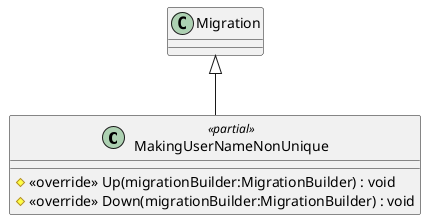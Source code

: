 @startuml
class MakingUserNameNonUnique <<partial>> {
    # <<override>> Up(migrationBuilder:MigrationBuilder) : void
    # <<override>> Down(migrationBuilder:MigrationBuilder) : void
}
Migration <|-- MakingUserNameNonUnique
@enduml
